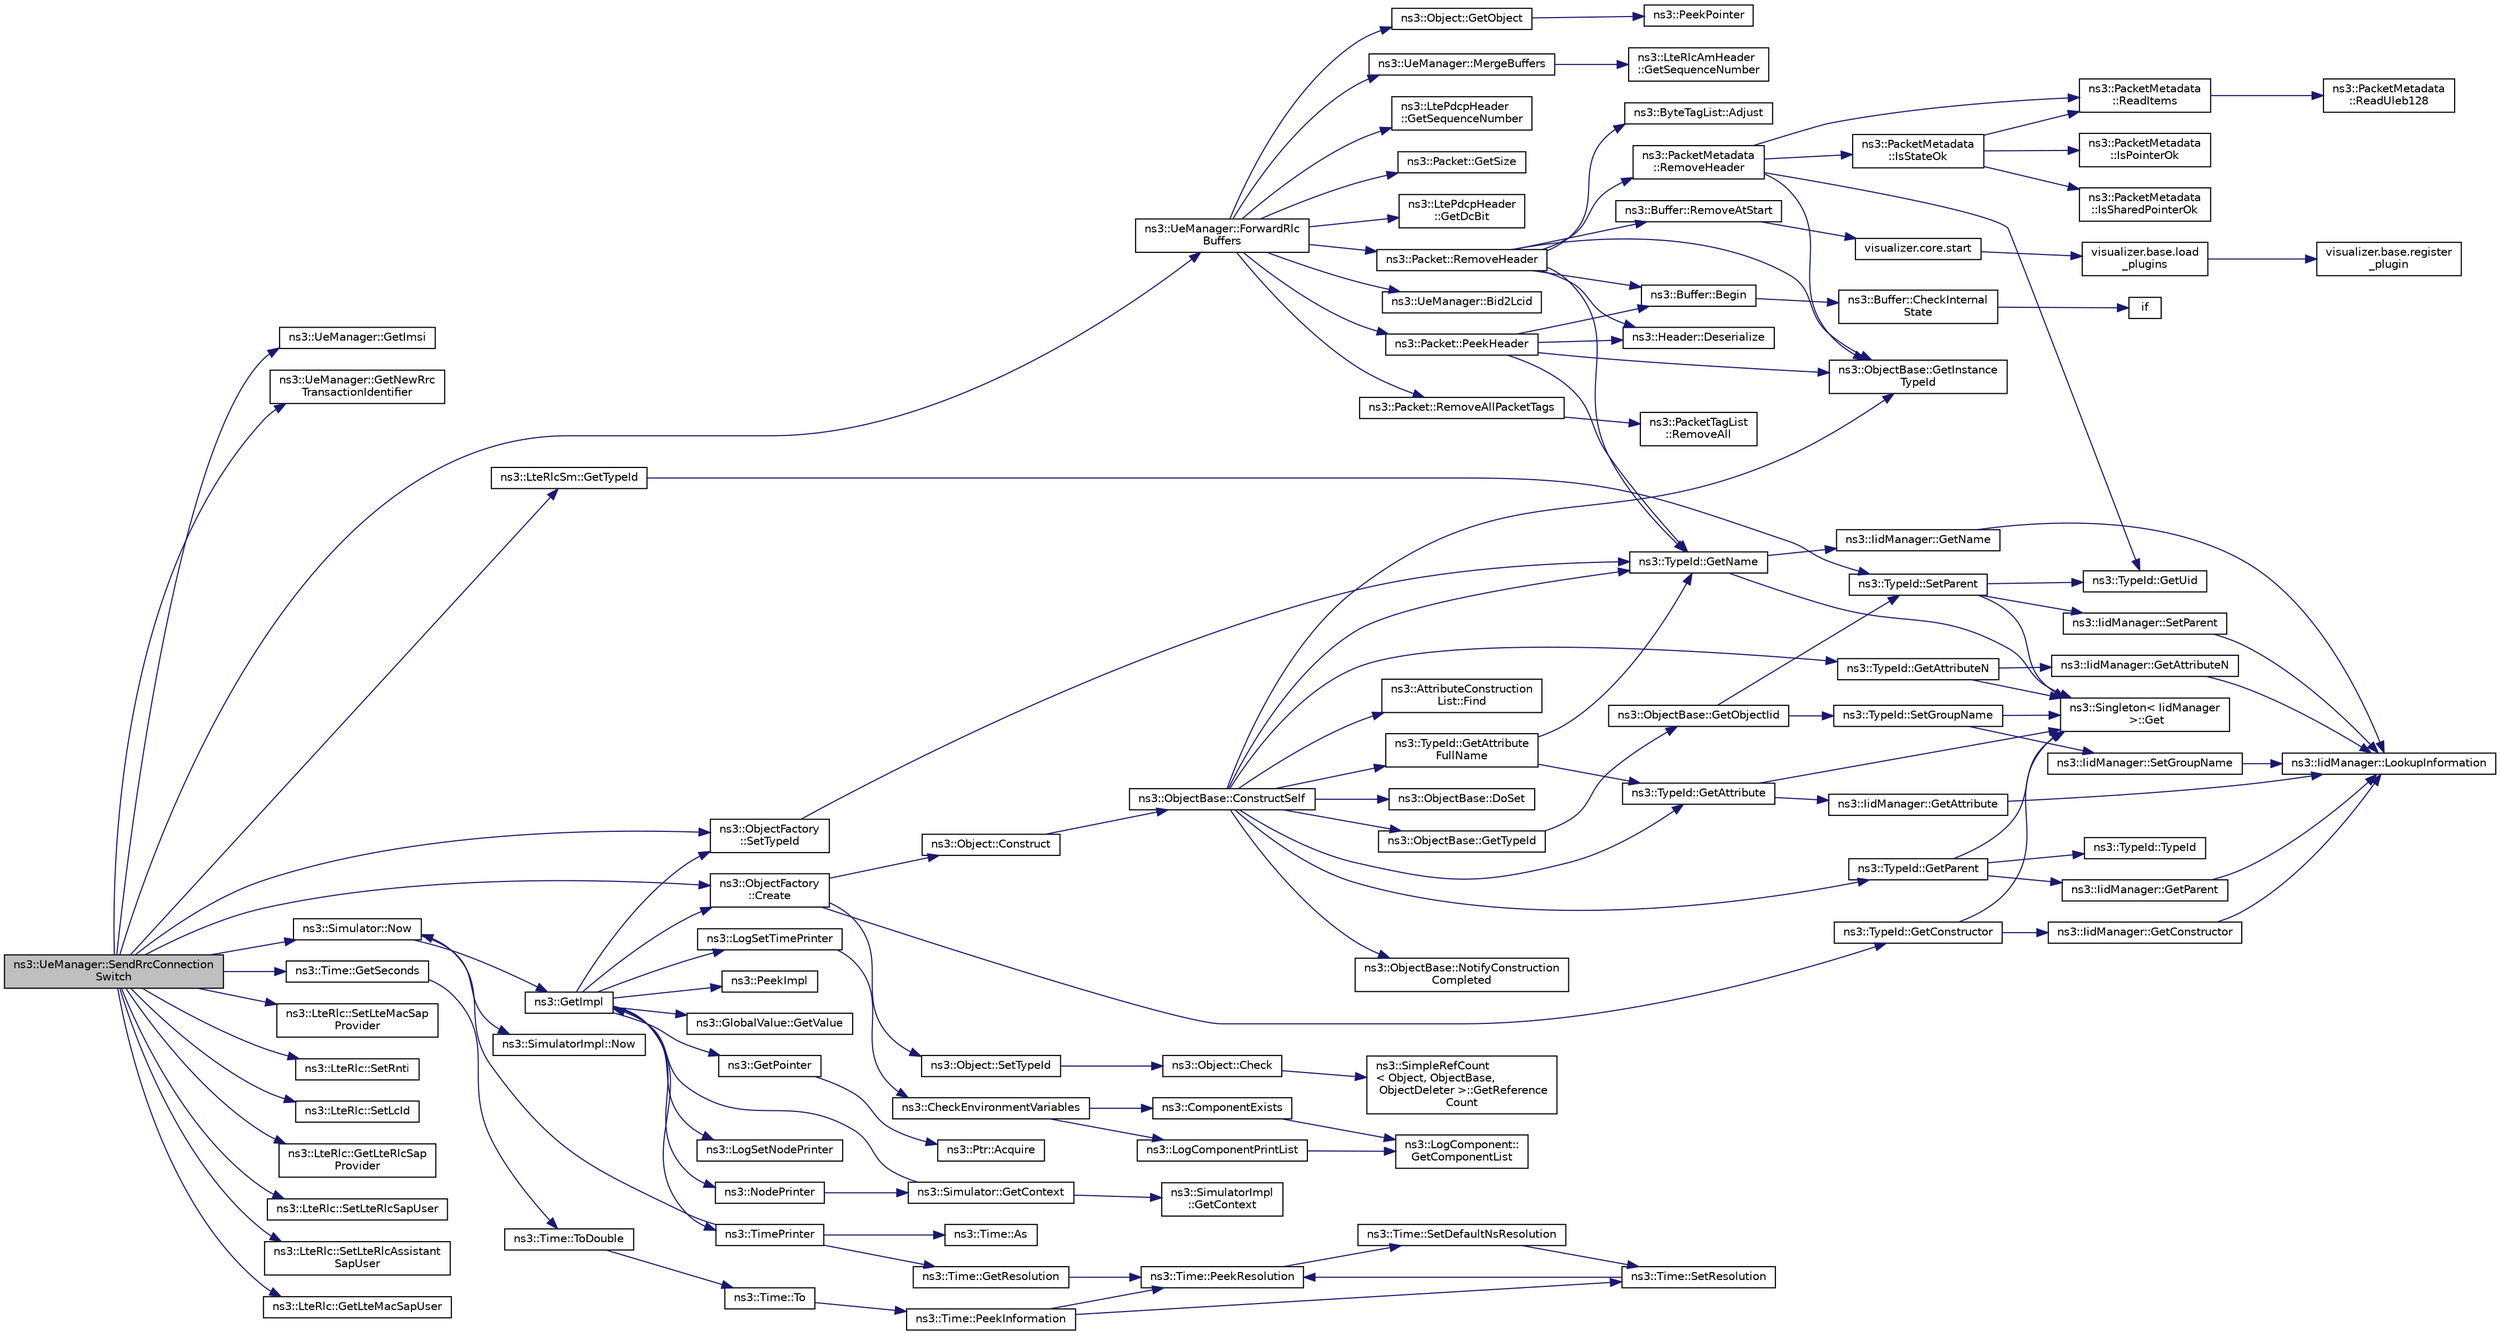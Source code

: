 digraph "ns3::UeManager::SendRrcConnectionSwitch"
{
  edge [fontname="Helvetica",fontsize="10",labelfontname="Helvetica",labelfontsize="10"];
  node [fontname="Helvetica",fontsize="10",shape=record];
  rankdir="LR";
  Node1 [label="ns3::UeManager::SendRrcConnection\lSwitch",height=0.2,width=0.4,color="black", fillcolor="grey75", style="filled", fontcolor="black"];
  Node1 -> Node2 [color="midnightblue",fontsize="10",style="solid"];
  Node2 [label="ns3::UeManager::GetImsi",height=0.2,width=0.4,color="black", fillcolor="white", style="filled",URL="$de/d99/classns3_1_1UeManager.html#a9609913bb407b13da17a55d9013e8e10"];
  Node1 -> Node3 [color="midnightblue",fontsize="10",style="solid"];
  Node3 [label="ns3::UeManager::GetNewRrc\lTransactionIdentifier",height=0.2,width=0.4,color="black", fillcolor="white", style="filled",URL="$de/d99/classns3_1_1UeManager.html#a87e1b280b80dbd9e1aa0f91994882057"];
  Node1 -> Node4 [color="midnightblue",fontsize="10",style="solid"];
  Node4 [label="ns3::UeManager::ForwardRlc\lBuffers",height=0.2,width=0.4,color="black", fillcolor="white", style="filled",URL="$de/d99/classns3_1_1UeManager.html#acfe070a93481248c1d2624f02a448a34"];
  Node4 -> Node5 [color="midnightblue",fontsize="10",style="solid"];
  Node5 [label="ns3::Object::GetObject",height=0.2,width=0.4,color="black", fillcolor="white", style="filled",URL="$d9/d77/classns3_1_1Object.html#a13e18c00017096c8381eb651d5bd0783"];
  Node5 -> Node6 [color="midnightblue",fontsize="10",style="solid"];
  Node6 [label="ns3::PeekPointer",height=0.2,width=0.4,color="black", fillcolor="white", style="filled",URL="$d7/d2e/namespacens3.html#af2a7557fe9afdd98d8f6f8f6e412cf5a"];
  Node4 -> Node7 [color="midnightblue",fontsize="10",style="solid"];
  Node7 [label="ns3::UeManager::MergeBuffers",height=0.2,width=0.4,color="black", fillcolor="white", style="filled",URL="$de/d99/classns3_1_1UeManager.html#aa35d9d1c4f3019583f782373d9e428a1"];
  Node7 -> Node8 [color="midnightblue",fontsize="10",style="solid"];
  Node8 [label="ns3::LteRlcAmHeader\l::GetSequenceNumber",height=0.2,width=0.4,color="black", fillcolor="white", style="filled",URL="$d0/da6/classns3_1_1LteRlcAmHeader.html#a914d9077af32c2a1e648866c82097bb0"];
  Node4 -> Node9 [color="midnightblue",fontsize="10",style="solid"];
  Node9 [label="ns3::LtePdcpHeader\l::GetSequenceNumber",height=0.2,width=0.4,color="black", fillcolor="white", style="filled",URL="$de/d47/classns3_1_1LtePdcpHeader.html#a3c4043f847f07607a1a0d26c16b3f12c"];
  Node4 -> Node10 [color="midnightblue",fontsize="10",style="solid"];
  Node10 [label="ns3::Packet::PeekHeader",height=0.2,width=0.4,color="black", fillcolor="white", style="filled",URL="$dd/d7a/classns3_1_1Packet.html#aadc63487bea70945c418f4c3e9b81964",tooltip="Deserialize but does not remove the header from the internal buffer. s This method invokes Header::De..."];
  Node10 -> Node11 [color="midnightblue",fontsize="10",style="solid"];
  Node11 [label="ns3::Header::Deserialize",height=0.2,width=0.4,color="black", fillcolor="white", style="filled",URL="$d6/dae/classns3_1_1Header.html#a78be9400bb66b2a8543606f395ef5396"];
  Node10 -> Node12 [color="midnightblue",fontsize="10",style="solid"];
  Node12 [label="ns3::Buffer::Begin",height=0.2,width=0.4,color="black", fillcolor="white", style="filled",URL="$da/d85/classns3_1_1Buffer.html#a893d4bf50df13e730b6cd0fda91b967f"];
  Node12 -> Node13 [color="midnightblue",fontsize="10",style="solid"];
  Node13 [label="ns3::Buffer::CheckInternal\lState",height=0.2,width=0.4,color="black", fillcolor="white", style="filled",URL="$da/d85/classns3_1_1Buffer.html#a6202ce7f1ecc1fc7a14cc13017375d14",tooltip="Checks the internal buffer structures consistency. "];
  Node13 -> Node14 [color="midnightblue",fontsize="10",style="solid"];
  Node14 [label="if",height=0.2,width=0.4,color="black", fillcolor="white", style="filled",URL="$d8/d0e/loss__ITU1238_8m.html#a419d895abe1313c35fa353c93802647e"];
  Node10 -> Node15 [color="midnightblue",fontsize="10",style="solid"];
  Node15 [label="ns3::ObjectBase::GetInstance\lTypeId",height=0.2,width=0.4,color="black", fillcolor="white", style="filled",URL="$d2/dac/classns3_1_1ObjectBase.html#abe5b43a6f5b99a92a4c3122db31f06fb"];
  Node10 -> Node16 [color="midnightblue",fontsize="10",style="solid"];
  Node16 [label="ns3::TypeId::GetName",height=0.2,width=0.4,color="black", fillcolor="white", style="filled",URL="$d6/d11/classns3_1_1TypeId.html#aa3c41c79ae428b3cb396a9c6bb3ef314"];
  Node16 -> Node17 [color="midnightblue",fontsize="10",style="solid"];
  Node17 [label="ns3::Singleton\< IidManager\l \>::Get",height=0.2,width=0.4,color="black", fillcolor="white", style="filled",URL="$d8/d77/classns3_1_1Singleton.html#a80a2cd3c25a27ea72add7a9f7a141ffa"];
  Node16 -> Node18 [color="midnightblue",fontsize="10",style="solid"];
  Node18 [label="ns3::IidManager::GetName",height=0.2,width=0.4,color="black", fillcolor="white", style="filled",URL="$d4/d1c/classns3_1_1IidManager.html#a5d68d0f0f44594dcdec239dbdb5bf53c"];
  Node18 -> Node19 [color="midnightblue",fontsize="10",style="solid"];
  Node19 [label="ns3::IidManager::LookupInformation",height=0.2,width=0.4,color="black", fillcolor="white", style="filled",URL="$d4/d1c/classns3_1_1IidManager.html#a6b1f4ba2815dba27a377e8a8db2384cf"];
  Node4 -> Node20 [color="midnightblue",fontsize="10",style="solid"];
  Node20 [label="ns3::Packet::GetSize",height=0.2,width=0.4,color="black", fillcolor="white", style="filled",URL="$dd/d7a/classns3_1_1Packet.html#a462855c9929954d4301a4edfe55f4f1c",tooltip="Returns the the size in bytes of the packet (including the zero-filled initial payload). "];
  Node4 -> Node21 [color="midnightblue",fontsize="10",style="solid"];
  Node21 [label="ns3::LtePdcpHeader\l::GetDcBit",height=0.2,width=0.4,color="black", fillcolor="white", style="filled",URL="$de/d47/classns3_1_1LtePdcpHeader.html#aebf21704450f11d419fa1fc99880c7df"];
  Node4 -> Node22 [color="midnightblue",fontsize="10",style="solid"];
  Node22 [label="ns3::Packet::RemoveAllPacketTags",height=0.2,width=0.4,color="black", fillcolor="white", style="filled",URL="$dd/d7a/classns3_1_1Packet.html#a6c7bc5d1067c1d7fbd0fd70289182e8b",tooltip="Remove all packet tags. "];
  Node22 -> Node23 [color="midnightblue",fontsize="10",style="solid"];
  Node23 [label="ns3::PacketTagList\l::RemoveAll",height=0.2,width=0.4,color="black", fillcolor="white", style="filled",URL="$dd/d19/classns3_1_1PacketTagList.html#a798eb1d77415704e948194564d0eaa4e"];
  Node4 -> Node24 [color="midnightblue",fontsize="10",style="solid"];
  Node24 [label="ns3::Packet::RemoveHeader",height=0.2,width=0.4,color="black", fillcolor="white", style="filled",URL="$dd/d7a/classns3_1_1Packet.html#a0961eccf975d75f902d40956c93ba63e",tooltip="Deserialize and remove the header from the internal buffer. "];
  Node24 -> Node11 [color="midnightblue",fontsize="10",style="solid"];
  Node24 -> Node12 [color="midnightblue",fontsize="10",style="solid"];
  Node24 -> Node15 [color="midnightblue",fontsize="10",style="solid"];
  Node24 -> Node16 [color="midnightblue",fontsize="10",style="solid"];
  Node24 -> Node25 [color="midnightblue",fontsize="10",style="solid"];
  Node25 [label="ns3::Buffer::RemoveAtStart",height=0.2,width=0.4,color="black", fillcolor="white", style="filled",URL="$da/d85/classns3_1_1Buffer.html#adeecbb3e8f518aec6fee0437578ade4b"];
  Node25 -> Node26 [color="midnightblue",fontsize="10",style="solid"];
  Node26 [label="visualizer.core.start",height=0.2,width=0.4,color="black", fillcolor="white", style="filled",URL="$df/d6c/namespacevisualizer_1_1core.html#a2a35e5d8a34af358b508dac8635754e0"];
  Node26 -> Node27 [color="midnightblue",fontsize="10",style="solid"];
  Node27 [label="visualizer.base.load\l_plugins",height=0.2,width=0.4,color="black", fillcolor="white", style="filled",URL="$d4/d39/namespacevisualizer_1_1base.html#ad171497a5ff1afe0a73bedaebf35448f"];
  Node27 -> Node28 [color="midnightblue",fontsize="10",style="solid"];
  Node28 [label="visualizer.base.register\l_plugin",height=0.2,width=0.4,color="black", fillcolor="white", style="filled",URL="$d4/d39/namespacevisualizer_1_1base.html#a6b0ffcff1e17ec4027496f50177e5b9e"];
  Node24 -> Node29 [color="midnightblue",fontsize="10",style="solid"];
  Node29 [label="ns3::ByteTagList::Adjust",height=0.2,width=0.4,color="black", fillcolor="white", style="filled",URL="$dd/d64/classns3_1_1ByteTagList.html#a1fec06d7e6daaf8039cf2a148e4090f2"];
  Node24 -> Node30 [color="midnightblue",fontsize="10",style="solid"];
  Node30 [label="ns3::PacketMetadata\l::RemoveHeader",height=0.2,width=0.4,color="black", fillcolor="white", style="filled",URL="$d1/db1/classns3_1_1PacketMetadata.html#afa8a589ec783d4998516d7f39f21242d",tooltip="Remove an header. "];
  Node30 -> Node15 [color="midnightblue",fontsize="10",style="solid"];
  Node30 -> Node31 [color="midnightblue",fontsize="10",style="solid"];
  Node31 [label="ns3::TypeId::GetUid",height=0.2,width=0.4,color="black", fillcolor="white", style="filled",URL="$d6/d11/classns3_1_1TypeId.html#acd3e41de6340d06299f4fd63e2ed8da0"];
  Node30 -> Node32 [color="midnightblue",fontsize="10",style="solid"];
  Node32 [label="ns3::PacketMetadata\l::IsStateOk",height=0.2,width=0.4,color="black", fillcolor="white", style="filled",URL="$d1/db1/classns3_1_1PacketMetadata.html#a208d3163e28704438cdd4d30318e489c",tooltip="Check if the metadata state is ok. "];
  Node32 -> Node33 [color="midnightblue",fontsize="10",style="solid"];
  Node33 [label="ns3::PacketMetadata\l::IsPointerOk",height=0.2,width=0.4,color="black", fillcolor="white", style="filled",URL="$d1/db1/classns3_1_1PacketMetadata.html#acf15fba7d020ebd77591619b5ad273c5",tooltip="Check if the position is valid. "];
  Node32 -> Node34 [color="midnightblue",fontsize="10",style="solid"];
  Node34 [label="ns3::PacketMetadata\l::ReadItems",height=0.2,width=0.4,color="black", fillcolor="white", style="filled",URL="$d1/db1/classns3_1_1PacketMetadata.html#a3719ad2c32313a9a1c74462322e8b517",tooltip="Read items. "];
  Node34 -> Node35 [color="midnightblue",fontsize="10",style="solid"];
  Node35 [label="ns3::PacketMetadata\l::ReadUleb128",height=0.2,width=0.4,color="black", fillcolor="white", style="filled",URL="$d1/db1/classns3_1_1PacketMetadata.html#a7ae75db766a843dbee8960ae8cbf23ee",tooltip="Read a ULEB128 (Unsigned Little Endian Base 128) coded number. "];
  Node32 -> Node36 [color="midnightblue",fontsize="10",style="solid"];
  Node36 [label="ns3::PacketMetadata\l::IsSharedPointerOk",height=0.2,width=0.4,color="black", fillcolor="white", style="filled",URL="$d1/db1/classns3_1_1PacketMetadata.html#ae62c5bb3dce611a0f8c5e9ba3ba8e26e",tooltip="Check if the position is valid. "];
  Node30 -> Node34 [color="midnightblue",fontsize="10",style="solid"];
  Node4 -> Node37 [color="midnightblue",fontsize="10",style="solid"];
  Node37 [label="ns3::UeManager::Bid2Lcid",height=0.2,width=0.4,color="black", fillcolor="white", style="filled",URL="$de/d99/classns3_1_1UeManager.html#a5f3f8e891803bc57dc35af2c6c5a286d"];
  Node1 -> Node38 [color="midnightblue",fontsize="10",style="solid"];
  Node38 [label="ns3::ObjectFactory\l::SetTypeId",height=0.2,width=0.4,color="black", fillcolor="white", style="filled",URL="$d5/d0d/classns3_1_1ObjectFactory.html#a77dcd099064038a1eb7a6b8251229ec3"];
  Node38 -> Node16 [color="midnightblue",fontsize="10",style="solid"];
  Node1 -> Node39 [color="midnightblue",fontsize="10",style="solid"];
  Node39 [label="ns3::ObjectFactory\l::Create",height=0.2,width=0.4,color="black", fillcolor="white", style="filled",URL="$d5/d0d/classns3_1_1ObjectFactory.html#a18152e93f0a6fe184ed7300cb31e9896"];
  Node39 -> Node40 [color="midnightblue",fontsize="10",style="solid"];
  Node40 [label="ns3::TypeId::GetConstructor",height=0.2,width=0.4,color="black", fillcolor="white", style="filled",URL="$d6/d11/classns3_1_1TypeId.html#ad9b0bc71ee7593a1ff23ff8d53938e95"];
  Node40 -> Node17 [color="midnightblue",fontsize="10",style="solid"];
  Node40 -> Node41 [color="midnightblue",fontsize="10",style="solid"];
  Node41 [label="ns3::IidManager::GetConstructor",height=0.2,width=0.4,color="black", fillcolor="white", style="filled",URL="$d4/d1c/classns3_1_1IidManager.html#ab10b30abe7efc5456b7930aab8638280"];
  Node41 -> Node19 [color="midnightblue",fontsize="10",style="solid"];
  Node39 -> Node42 [color="midnightblue",fontsize="10",style="solid"];
  Node42 [label="ns3::Object::SetTypeId",height=0.2,width=0.4,color="black", fillcolor="white", style="filled",URL="$d9/d77/classns3_1_1Object.html#a19b1ebd8ec8fe404845e665880a6c5ad"];
  Node42 -> Node43 [color="midnightblue",fontsize="10",style="solid"];
  Node43 [label="ns3::Object::Check",height=0.2,width=0.4,color="black", fillcolor="white", style="filled",URL="$d9/d77/classns3_1_1Object.html#a7e7f89fb0a81d0189cbcacee64b67e4e"];
  Node43 -> Node44 [color="midnightblue",fontsize="10",style="solid"];
  Node44 [label="ns3::SimpleRefCount\l\< Object, ObjectBase,\l ObjectDeleter \>::GetReference\lCount",height=0.2,width=0.4,color="black", fillcolor="white", style="filled",URL="$da/da1/classns3_1_1SimpleRefCount.html#a05378396c93bcc7d6bf78a9ee9ae9cca"];
  Node39 -> Node45 [color="midnightblue",fontsize="10",style="solid"];
  Node45 [label="ns3::Object::Construct",height=0.2,width=0.4,color="black", fillcolor="white", style="filled",URL="$d9/d77/classns3_1_1Object.html#a636e8411dc5228771f45c9b805d348fa"];
  Node45 -> Node46 [color="midnightblue",fontsize="10",style="solid"];
  Node46 [label="ns3::ObjectBase::ConstructSelf",height=0.2,width=0.4,color="black", fillcolor="white", style="filled",URL="$d2/dac/classns3_1_1ObjectBase.html#a5cda18dec6d0744cb652a3ed60056958"];
  Node46 -> Node15 [color="midnightblue",fontsize="10",style="solid"];
  Node46 -> Node16 [color="midnightblue",fontsize="10",style="solid"];
  Node46 -> Node47 [color="midnightblue",fontsize="10",style="solid"];
  Node47 [label="ns3::TypeId::GetAttributeN",height=0.2,width=0.4,color="black", fillcolor="white", style="filled",URL="$d6/d11/classns3_1_1TypeId.html#a679c4713f613126a51eb400b345302cb"];
  Node47 -> Node17 [color="midnightblue",fontsize="10",style="solid"];
  Node47 -> Node48 [color="midnightblue",fontsize="10",style="solid"];
  Node48 [label="ns3::IidManager::GetAttributeN",height=0.2,width=0.4,color="black", fillcolor="white", style="filled",URL="$d4/d1c/classns3_1_1IidManager.html#aecf79ed6edb63647774dbfe90cc4f1e2"];
  Node48 -> Node19 [color="midnightblue",fontsize="10",style="solid"];
  Node46 -> Node49 [color="midnightblue",fontsize="10",style="solid"];
  Node49 [label="ns3::TypeId::GetAttribute",height=0.2,width=0.4,color="black", fillcolor="white", style="filled",URL="$d6/d11/classns3_1_1TypeId.html#aa1b746e64e606f94cbedda7cf89788c2"];
  Node49 -> Node17 [color="midnightblue",fontsize="10",style="solid"];
  Node49 -> Node50 [color="midnightblue",fontsize="10",style="solid"];
  Node50 [label="ns3::IidManager::GetAttribute",height=0.2,width=0.4,color="black", fillcolor="white", style="filled",URL="$d4/d1c/classns3_1_1IidManager.html#ae511907e47b48166763e60c583a5a940"];
  Node50 -> Node19 [color="midnightblue",fontsize="10",style="solid"];
  Node46 -> Node51 [color="midnightblue",fontsize="10",style="solid"];
  Node51 [label="ns3::AttributeConstruction\lList::Find",height=0.2,width=0.4,color="black", fillcolor="white", style="filled",URL="$d3/df3/classns3_1_1AttributeConstructionList.html#a22de5cf3e1bcd9dc6c7748fc911811b4"];
  Node46 -> Node52 [color="midnightblue",fontsize="10",style="solid"];
  Node52 [label="ns3::ObjectBase::DoSet",height=0.2,width=0.4,color="black", fillcolor="white", style="filled",URL="$d2/dac/classns3_1_1ObjectBase.html#afe5f2f7b2fabc99aa33f9bb434e3b695"];
  Node46 -> Node53 [color="midnightblue",fontsize="10",style="solid"];
  Node53 [label="ns3::TypeId::GetAttribute\lFullName",height=0.2,width=0.4,color="black", fillcolor="white", style="filled",URL="$d6/d11/classns3_1_1TypeId.html#a1da5483f43630ea65952099fc39944a2"];
  Node53 -> Node49 [color="midnightblue",fontsize="10",style="solid"];
  Node53 -> Node16 [color="midnightblue",fontsize="10",style="solid"];
  Node46 -> Node54 [color="midnightblue",fontsize="10",style="solid"];
  Node54 [label="ns3::TypeId::GetParent",height=0.2,width=0.4,color="black", fillcolor="white", style="filled",URL="$d6/d11/classns3_1_1TypeId.html#ac51f28398d2ef1f9a7790047c43dd22c"];
  Node54 -> Node17 [color="midnightblue",fontsize="10",style="solid"];
  Node54 -> Node55 [color="midnightblue",fontsize="10",style="solid"];
  Node55 [label="ns3::IidManager::GetParent",height=0.2,width=0.4,color="black", fillcolor="white", style="filled",URL="$d4/d1c/classns3_1_1IidManager.html#a504f9d76281bd6149556b1d15e80231d"];
  Node55 -> Node19 [color="midnightblue",fontsize="10",style="solid"];
  Node54 -> Node56 [color="midnightblue",fontsize="10",style="solid"];
  Node56 [label="ns3::TypeId::TypeId",height=0.2,width=0.4,color="black", fillcolor="white", style="filled",URL="$d6/d11/classns3_1_1TypeId.html#ab76e26690f1af4f1cffa6a72245e8928"];
  Node46 -> Node57 [color="midnightblue",fontsize="10",style="solid"];
  Node57 [label="ns3::ObjectBase::GetTypeId",height=0.2,width=0.4,color="black", fillcolor="white", style="filled",URL="$d2/dac/classns3_1_1ObjectBase.html#a2b870298ebceaaeffc9d65e15c022eac"];
  Node57 -> Node58 [color="midnightblue",fontsize="10",style="solid"];
  Node58 [label="ns3::ObjectBase::GetObjectIid",height=0.2,width=0.4,color="black", fillcolor="white", style="filled",URL="$d2/dac/classns3_1_1ObjectBase.html#a4fcfd18844c60f163c5dce52456d111b"];
  Node58 -> Node59 [color="midnightblue",fontsize="10",style="solid"];
  Node59 [label="ns3::TypeId::SetParent",height=0.2,width=0.4,color="black", fillcolor="white", style="filled",URL="$d6/d11/classns3_1_1TypeId.html#abaaca67ab7d2471067e7c275df0f7309"];
  Node59 -> Node31 [color="midnightblue",fontsize="10",style="solid"];
  Node59 -> Node17 [color="midnightblue",fontsize="10",style="solid"];
  Node59 -> Node60 [color="midnightblue",fontsize="10",style="solid"];
  Node60 [label="ns3::IidManager::SetParent",height=0.2,width=0.4,color="black", fillcolor="white", style="filled",URL="$d4/d1c/classns3_1_1IidManager.html#a4042931260554c907699367b6811426f"];
  Node60 -> Node19 [color="midnightblue",fontsize="10",style="solid"];
  Node58 -> Node61 [color="midnightblue",fontsize="10",style="solid"];
  Node61 [label="ns3::TypeId::SetGroupName",height=0.2,width=0.4,color="black", fillcolor="white", style="filled",URL="$d6/d11/classns3_1_1TypeId.html#a87ab97caba5bbbd080b4490576f8bb40"];
  Node61 -> Node17 [color="midnightblue",fontsize="10",style="solid"];
  Node61 -> Node62 [color="midnightblue",fontsize="10",style="solid"];
  Node62 [label="ns3::IidManager::SetGroupName",height=0.2,width=0.4,color="black", fillcolor="white", style="filled",URL="$d4/d1c/classns3_1_1IidManager.html#a3bc08ad1c8a26224153caacd2def37de"];
  Node62 -> Node19 [color="midnightblue",fontsize="10",style="solid"];
  Node46 -> Node63 [color="midnightblue",fontsize="10",style="solid"];
  Node63 [label="ns3::ObjectBase::NotifyConstruction\lCompleted",height=0.2,width=0.4,color="black", fillcolor="white", style="filled",URL="$d2/dac/classns3_1_1ObjectBase.html#aa349348317dbdb62a7ee1df89db1eb8b"];
  Node1 -> Node64 [color="midnightblue",fontsize="10",style="solid"];
  Node64 [label="ns3::LteRlc::SetLteMacSap\lProvider",height=0.2,width=0.4,color="black", fillcolor="white", style="filled",URL="$d9/d7c/classns3_1_1LteRlc.html#abb357e552cdaa153a8a8df168a882d53"];
  Node1 -> Node65 [color="midnightblue",fontsize="10",style="solid"];
  Node65 [label="ns3::LteRlc::SetRnti",height=0.2,width=0.4,color="black", fillcolor="white", style="filled",URL="$d9/d7c/classns3_1_1LteRlc.html#aaa523544e1f9a29104a343333741f498"];
  Node1 -> Node66 [color="midnightblue",fontsize="10",style="solid"];
  Node66 [label="ns3::LteRlc::SetLcId",height=0.2,width=0.4,color="black", fillcolor="white", style="filled",URL="$d9/d7c/classns3_1_1LteRlc.html#aef0c2915410d97b67d6f659651ce626f"];
  Node1 -> Node67 [color="midnightblue",fontsize="10",style="solid"];
  Node67 [label="ns3::LteRlcSm::GetTypeId",height=0.2,width=0.4,color="black", fillcolor="white", style="filled",URL="$d5/d05/classns3_1_1LteRlcSm.html#a160bd39ce4e0d113dd5d93cc3a258045"];
  Node67 -> Node59 [color="midnightblue",fontsize="10",style="solid"];
  Node1 -> Node68 [color="midnightblue",fontsize="10",style="solid"];
  Node68 [label="ns3::LteRlc::GetLteRlcSap\lProvider",height=0.2,width=0.4,color="black", fillcolor="white", style="filled",URL="$d9/d7c/classns3_1_1LteRlc.html#afa179b42c75c75077ead4c8922296fbe"];
  Node1 -> Node69 [color="midnightblue",fontsize="10",style="solid"];
  Node69 [label="ns3::LteRlc::SetLteRlcSapUser",height=0.2,width=0.4,color="black", fillcolor="white", style="filled",URL="$d9/d7c/classns3_1_1LteRlc.html#a745f75219a16b0223786514395f7a43b"];
  Node1 -> Node70 [color="midnightblue",fontsize="10",style="solid"];
  Node70 [label="ns3::LteRlc::SetLteRlcAssistant\lSapUser",height=0.2,width=0.4,color="black", fillcolor="white", style="filled",URL="$d9/d7c/classns3_1_1LteRlc.html#a2bb862423ada211e9863368f5c3c7cf3"];
  Node1 -> Node71 [color="midnightblue",fontsize="10",style="solid"];
  Node71 [label="ns3::LteRlc::GetLteMacSapUser",height=0.2,width=0.4,color="black", fillcolor="white", style="filled",URL="$d9/d7c/classns3_1_1LteRlc.html#aedccafdcdbe033678e745ddf39596b48"];
  Node1 -> Node72 [color="midnightblue",fontsize="10",style="solid"];
  Node72 [label="ns3::Simulator::Now",height=0.2,width=0.4,color="black", fillcolor="white", style="filled",URL="$d7/deb/classns3_1_1Simulator.html#ac3178fa975b419f7875e7105be122800"];
  Node72 -> Node73 [color="midnightblue",fontsize="10",style="solid"];
  Node73 [label="ns3::GetImpl",height=0.2,width=0.4,color="black", fillcolor="white", style="filled",URL="$d4/d8b/group__simulator.html#ga42eb4eddad41528d4d99794a3dae3fd0",tooltip="Get the SimulatorImpl singleton. "];
  Node73 -> Node74 [color="midnightblue",fontsize="10",style="solid"];
  Node74 [label="ns3::PeekImpl",height=0.2,width=0.4,color="black", fillcolor="white", style="filled",URL="$d4/d8b/group__simulator.html#ga233c5c38de117e4e4a5a9cd168694792",tooltip="Get the static SimulatorImpl instance. "];
  Node73 -> Node75 [color="midnightblue",fontsize="10",style="solid"];
  Node75 [label="ns3::GlobalValue::GetValue",height=0.2,width=0.4,color="black", fillcolor="white", style="filled",URL="$dc/d02/classns3_1_1GlobalValue.html#aa33773cb952ba3c285a03ae2c4769b84"];
  Node73 -> Node38 [color="midnightblue",fontsize="10",style="solid"];
  Node73 -> Node76 [color="midnightblue",fontsize="10",style="solid"];
  Node76 [label="ns3::GetPointer",height=0.2,width=0.4,color="black", fillcolor="white", style="filled",URL="$d7/d2e/namespacens3.html#ab4e173cdfd43d17c1a40d5348510a670"];
  Node76 -> Node77 [color="midnightblue",fontsize="10",style="solid"];
  Node77 [label="ns3::Ptr::Acquire",height=0.2,width=0.4,color="black", fillcolor="white", style="filled",URL="$dc/d90/classns3_1_1Ptr.html#a9579b15e8c42dcdff5869d9d987562fb"];
  Node73 -> Node39 [color="midnightblue",fontsize="10",style="solid"];
  Node73 -> Node78 [color="midnightblue",fontsize="10",style="solid"];
  Node78 [label="ns3::LogSetTimePrinter",height=0.2,width=0.4,color="black", fillcolor="white", style="filled",URL="$d7/d2e/namespacens3.html#acf6a1749b3febc5a6a5b2b8620138d80"];
  Node78 -> Node79 [color="midnightblue",fontsize="10",style="solid"];
  Node79 [label="ns3::CheckEnvironmentVariables",height=0.2,width=0.4,color="black", fillcolor="white", style="filled",URL="$d8/dff/group__logging.html#gacdc0bdeb2d8a90089d4fb09c4b8569ff"];
  Node79 -> Node80 [color="midnightblue",fontsize="10",style="solid"];
  Node80 [label="ns3::ComponentExists",height=0.2,width=0.4,color="black", fillcolor="white", style="filled",URL="$d8/dff/group__logging.html#gaadcc698770aae684c54dbd1ef4e4b37a"];
  Node80 -> Node81 [color="midnightblue",fontsize="10",style="solid"];
  Node81 [label="ns3::LogComponent::\lGetComponentList",height=0.2,width=0.4,color="black", fillcolor="white", style="filled",URL="$d9/d3f/classns3_1_1LogComponent.html#a63eb2c0fd93c30f9081443c2fd4bffe9"];
  Node79 -> Node82 [color="midnightblue",fontsize="10",style="solid"];
  Node82 [label="ns3::LogComponentPrintList",height=0.2,width=0.4,color="black", fillcolor="white", style="filled",URL="$d7/d2e/namespacens3.html#a5252703c3f8260fd6dc609f1b276e57c"];
  Node82 -> Node81 [color="midnightblue",fontsize="10",style="solid"];
  Node73 -> Node83 [color="midnightblue",fontsize="10",style="solid"];
  Node83 [label="ns3::TimePrinter",height=0.2,width=0.4,color="black", fillcolor="white", style="filled",URL="$d8/dff/group__logging.html#gaaad3642e8247a056cd83001d805b0812"];
  Node83 -> Node84 [color="midnightblue",fontsize="10",style="solid"];
  Node84 [label="ns3::Time::GetResolution",height=0.2,width=0.4,color="black", fillcolor="white", style="filled",URL="$dc/d04/classns3_1_1Time.html#a1444f0f08b5e19f031157609e32fcf98"];
  Node84 -> Node85 [color="midnightblue",fontsize="10",style="solid"];
  Node85 [label="ns3::Time::PeekResolution",height=0.2,width=0.4,color="black", fillcolor="white", style="filled",URL="$dc/d04/classns3_1_1Time.html#a963e53522278fcbdf1ab9f7adbd0f5d6"];
  Node85 -> Node86 [color="midnightblue",fontsize="10",style="solid"];
  Node86 [label="ns3::Time::SetDefaultNsResolution",height=0.2,width=0.4,color="black", fillcolor="white", style="filled",URL="$dc/d04/classns3_1_1Time.html#a6a872e62f71dfa817fef2c549473d980"];
  Node86 -> Node87 [color="midnightblue",fontsize="10",style="solid"];
  Node87 [label="ns3::Time::SetResolution",height=0.2,width=0.4,color="black", fillcolor="white", style="filled",URL="$dc/d04/classns3_1_1Time.html#ac89165ba7715b66017a49c718f4aef09"];
  Node87 -> Node85 [color="midnightblue",fontsize="10",style="solid"];
  Node83 -> Node72 [color="midnightblue",fontsize="10",style="solid"];
  Node83 -> Node88 [color="midnightblue",fontsize="10",style="solid"];
  Node88 [label="ns3::Time::As",height=0.2,width=0.4,color="black", fillcolor="white", style="filled",URL="$dc/d04/classns3_1_1Time.html#a0bb1110638ce9938248bd07865a328ab"];
  Node73 -> Node89 [color="midnightblue",fontsize="10",style="solid"];
  Node89 [label="ns3::LogSetNodePrinter",height=0.2,width=0.4,color="black", fillcolor="white", style="filled",URL="$d7/d2e/namespacens3.html#aa6e659ca357c8309352fa0f146793810"];
  Node73 -> Node90 [color="midnightblue",fontsize="10",style="solid"];
  Node90 [label="ns3::NodePrinter",height=0.2,width=0.4,color="black", fillcolor="white", style="filled",URL="$d8/dff/group__logging.html#gaaffbf70ff3766cd62b8bbd9b140d2a1b"];
  Node90 -> Node91 [color="midnightblue",fontsize="10",style="solid"];
  Node91 [label="ns3::Simulator::GetContext",height=0.2,width=0.4,color="black", fillcolor="white", style="filled",URL="$d7/deb/classns3_1_1Simulator.html#a8514b74ee2c42916b351b33c4a963bb0"];
  Node91 -> Node73 [color="midnightblue",fontsize="10",style="solid"];
  Node91 -> Node92 [color="midnightblue",fontsize="10",style="solid"];
  Node92 [label="ns3::SimulatorImpl\l::GetContext",height=0.2,width=0.4,color="black", fillcolor="white", style="filled",URL="$d2/d19/classns3_1_1SimulatorImpl.html#a8b66270c97766c0adb997e2535648557"];
  Node72 -> Node93 [color="midnightblue",fontsize="10",style="solid"];
  Node93 [label="ns3::SimulatorImpl::Now",height=0.2,width=0.4,color="black", fillcolor="white", style="filled",URL="$d2/d19/classns3_1_1SimulatorImpl.html#aa516c50060846adc6fd316e83ef0797c"];
  Node1 -> Node94 [color="midnightblue",fontsize="10",style="solid"];
  Node94 [label="ns3::Time::GetSeconds",height=0.2,width=0.4,color="black", fillcolor="white", style="filled",URL="$dc/d04/classns3_1_1Time.html#a8f20d5c3b0902d7b4320982f340b57c8"];
  Node94 -> Node95 [color="midnightblue",fontsize="10",style="solid"];
  Node95 [label="ns3::Time::ToDouble",height=0.2,width=0.4,color="black", fillcolor="white", style="filled",URL="$dc/d04/classns3_1_1Time.html#a5fc320666cc3f9b379e64e9263e332b3"];
  Node95 -> Node96 [color="midnightblue",fontsize="10",style="solid"];
  Node96 [label="ns3::Time::To",height=0.2,width=0.4,color="black", fillcolor="white", style="filled",URL="$dc/d04/classns3_1_1Time.html#a04904d9cb915f816b62df3d4e65ce78c"];
  Node96 -> Node97 [color="midnightblue",fontsize="10",style="solid"];
  Node97 [label="ns3::Time::PeekInformation",height=0.2,width=0.4,color="black", fillcolor="white", style="filled",URL="$dc/d04/classns3_1_1Time.html#a0b023c55c20582aa7c1781aacf128034"];
  Node97 -> Node85 [color="midnightblue",fontsize="10",style="solid"];
  Node97 -> Node87 [color="midnightblue",fontsize="10",style="solid"];
}
